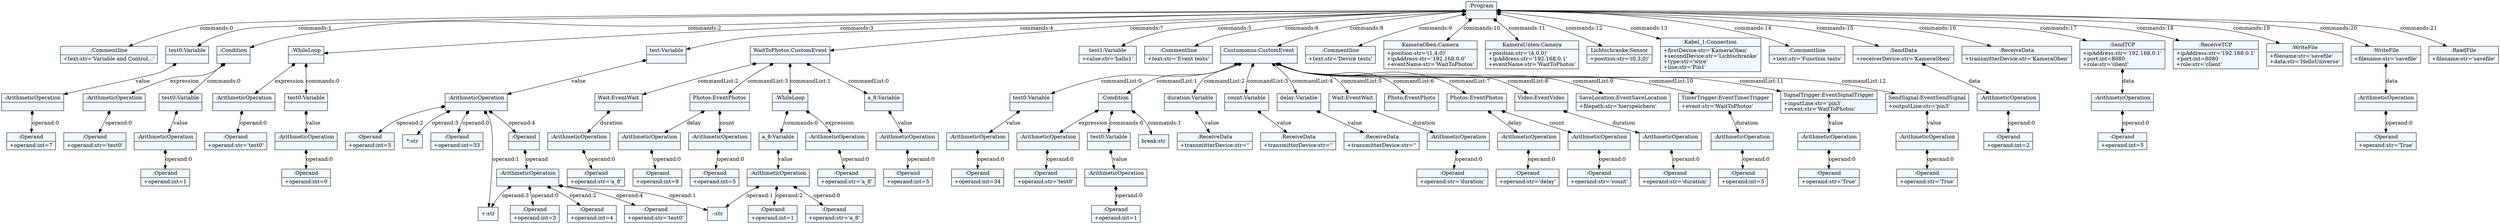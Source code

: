 
    digraph textX {
    fontname = "Bitstream Vera Sans"
    fontsize = 8
    node[
        shape=record,
        style=filled,
        fillcolor=aliceblue
    ]
    nodesep = 0.3
    edge[dir=black,arrowtail=empty]


2934826584736 -> 2934826582768 [label="commands:0" arrowtail=diamond dir=both]
2934826582768[label="{:Commentline|+text:str='Variable and Control...'\l}"]
2934826584736 -> 2934826597072 [label="commands:1" arrowtail=diamond dir=both]
2934826597072 -> 2934826582144 [label="value" arrowtail=diamond dir=both]
2934826582144 -> 2934826590496 [label="operand:0" arrowtail=diamond dir=both]
2934826590496[label="{:Operand|+operand:int=7\l}"]
2934826582144[label="{:ArithmeticOperation|}"]
2934826597072[label="{test0:Variable|}"]
2934826584736 -> 2934826589920 [label="commands:2" arrowtail=diamond dir=both]
2934826589920 -> 2934826590352 [label="expression" arrowtail=diamond dir=both]
2934826590352 -> 2934826583104 [label="operand:0" arrowtail=diamond dir=both]
2934826583104[label="{:Operand|+operand:str='test0'\l}"]
2934826590352[label="{:ArithmeticOperation|}"]
2934826589920 -> 2934826590592 [label="commands:0" arrowtail=diamond dir=both]
2934826590592 -> 2934826585168 [label="value" arrowtail=diamond dir=both]
2934826585168 -> 2934826583680 [label="operand:0" arrowtail=diamond dir=both]
2934826583680[label="{:Operand|+operand:int=1\l}"]
2934826585168[label="{:ArithmeticOperation|}"]
2934826590592[label="{test0:Variable|}"]
2934826589920[label="{:Condition|}"]
2934826584736 -> 2934826585120 [label="commands:3" arrowtail=diamond dir=both]
2934826585120 -> 2934826590736 [label="expression" arrowtail=diamond dir=both]
2934826590736 -> 2934826591984 [label="operand:0" arrowtail=diamond dir=both]
2934826591984[label="{:Operand|+operand:str='test0'\l}"]
2934826590736[label="{:ArithmeticOperation|}"]
2934826585120 -> 2934826591696 [label="commands:0" arrowtail=diamond dir=both]
2934826591696 -> 2934826585216 [label="value" arrowtail=diamond dir=both]
2934826585216 -> 2934826593616 [label="operand:0" arrowtail=diamond dir=both]
2934826593616[label="{:Operand|+operand:int=0\l}"]
2934826585216[label="{:ArithmeticOperation|}"]
2934826591696[label="{test0:Variable|}"]
2934826585120[label="{:WhileLoop|}"]
2934826584736 -> 2934793769216 [label="commands:4" arrowtail=diamond dir=both]
2934793769216 -> 2934826584928 [label="value" arrowtail=diamond dir=both]
2934826584928 -> 2934826593184 [label="operand:0" arrowtail=diamond dir=both]
2934826593184[label="{:Operand|+operand:int=33\l}"]
2934826584928 -> "+:str" [label="operand:1" arrowtail=diamond dir=both]
2934826584928 -> 2934826585504 [label="operand:2" arrowtail=diamond dir=both]
2934826585504[label="{:Operand|+operand:int=5\l}"]
2934826584928 -> "*:str" [label="operand:3" arrowtail=diamond dir=both]
2934826584928 -> 2934826594432 [label="operand:4" arrowtail=diamond dir=both]
2934826594432 -> 2934826587232 [label="operand" arrowtail=diamond dir=both]
2934826587232 -> 2934826589056 [label="operand:0" arrowtail=diamond dir=both]
2934826589056[label="{:Operand|+operand:int=3\l}"]
2934826587232 -> "-:str" [label="operand:1" arrowtail=diamond dir=both]
2934826587232 -> 2934826595776 [label="operand:2" arrowtail=diamond dir=both]
2934826595776[label="{:Operand|+operand:int=4\l}"]
2934826587232 -> "+:str" [label="operand:3" arrowtail=diamond dir=both]
2934826587232 -> 2934826595728 [label="operand:4" arrowtail=diamond dir=both]
2934826595728[label="{:Operand|+operand:str='test0'\l}"]
2934826587232[label="{:ArithmeticOperation|}"]
2934826594432[label="{:Operand|}"]
2934826584928[label="{:ArithmeticOperation|}"]
2934793769216[label="{test:Variable|}"]
2934826584736 -> 2934826582816 [label="commands:5" arrowtail=diamond dir=both]
2934826582816[label="{test1:Variable|+value:str='hallo1'\l}"]
2934826584736 -> 2934826589632 [label="commands:6" arrowtail=diamond dir=both]
2934826589632[label="{:Commentline|+text:str='Event tests'\l}"]
2934826584736 -> 2934826593568 [label="commands:7" arrowtail=diamond dir=both]
2934826593568 -> 2934826595872 [label="commandList:0" arrowtail=diamond dir=both]
2934826595872 -> 2934826587808 [label="value" arrowtail=diamond dir=both]
2934826587808 -> 2934826588384 [label="operand:0" arrowtail=diamond dir=both]
2934826588384[label="{:Operand|+operand:int=5\l}"]
2934826587808[label="{:ArithmeticOperation|}"]
2934826595872[label="{a_8:Variable|}"]
2934826593568 -> 2934826595104 [label="commandList:1" arrowtail=diamond dir=both]
2934826595104 -> 2934826595536 [label="expression" arrowtail=diamond dir=both]
2934826595536 -> 2934826598128 [label="operand:0" arrowtail=diamond dir=both]
2934826598128[label="{:Operand|+operand:str='a_8'\l}"]
2934826595536[label="{:ArithmeticOperation|}"]
2934826595104 -> 2934826596832 [label="commands:0" arrowtail=diamond dir=both]
2934826596832 -> 2934826587952 [label="value" arrowtail=diamond dir=both]
2934826587952 -> 2934826583152 [label="operand:0" arrowtail=diamond dir=both]
2934826583152[label="{:Operand|+operand:str='a_8'\l}"]
2934826587952 -> "-:str" [label="operand:1" arrowtail=diamond dir=both]
2934826587952 -> 2934826583920 [label="operand:2" arrowtail=diamond dir=both]
2934826583920[label="{:Operand|+operand:int=1\l}"]
2934826587952[label="{:ArithmeticOperation|}"]
2934826596832[label="{a_8:Variable|}"]
2934826595104[label="{:WhileLoop|}"]
2934826593568 -> 2934826595824 [label="commandList:2" arrowtail=diamond dir=both]
2934826595824 -> 2934826589728 [label="duration" arrowtail=diamond dir=both]
2934826589728 -> 2934826594096 [label="operand:0" arrowtail=diamond dir=both]
2934826594096[label="{:Operand|+operand:str='a_8'\l}"]
2934826589728[label="{:ArithmeticOperation|}"]
2934826595824[label="{Wait:EventWait|}"]
2934826593568 -> 2934826595920 [label="commandList:3" arrowtail=diamond dir=both]
2934826595920 -> 2934826597360 [label="count" arrowtail=diamond dir=both]
2934826597360 -> 2934826598176 [label="operand:0" arrowtail=diamond dir=both]
2934826598176[label="{:Operand|+operand:int=5\l}"]
2934826597360[label="{:ArithmeticOperation|}"]
2934826595920 -> 2934826588096 [label="delay" arrowtail=diamond dir=both]
2934826588096 -> 2934826595680 [label="operand:0" arrowtail=diamond dir=both]
2934826595680[label="{:Operand|+operand:int=9\l}"]
2934826588096[label="{:ArithmeticOperation|}"]
2934826595920[label="{Photos:EventPhotos|}"]
2934826593568[label="{WaitToPhotos:CustomEvent|}"]
2934826584736 -> 2934826587136 [label="commands:8" arrowtail=diamond dir=both]
2934826587136 -> 2934826597120 [label="commandList:0" arrowtail=diamond dir=both]
2934826597120 -> 2934826596064 [label="value" arrowtail=diamond dir=both]
2934826596064 -> 2934826485040 [label="operand:0" arrowtail=diamond dir=both]
2934826485040[label="{:Operand|+operand:int=34\l}"]
2934826596064[label="{:ArithmeticOperation|}"]
2934826597120[label="{test0:Variable|}"]
2934826587136 -> 2934826588672 [label="commandList:1" arrowtail=diamond dir=both]
2934826588672 -> 2934785549200 [label="expression" arrowtail=diamond dir=both]
2934785549200 -> 2934826484752 [label="operand:0" arrowtail=diamond dir=both]
2934826484752[label="{:Operand|+operand:str='test0'\l}"]
2934785549200[label="{:ArithmeticOperation|}"]
2934826588672 -> 2934826494448 [label="commands:0" arrowtail=diamond dir=both]
2934826494448 -> 2934826495552 [label="value" arrowtail=diamond dir=both]
2934826495552 -> 2934826493248 [label="operand:0" arrowtail=diamond dir=both]
2934826493248[label="{:Operand|+operand:int=1\l}"]
2934826495552[label="{:ArithmeticOperation|}"]
2934826494448[label="{test0:Variable|}"]
2934826588672 -> "break:str" [label="commands:1" arrowtail=diamond dir=both]
2934826588672[label="{:Condition|}"]
2934826587136 -> 2934826586416 [label="commandList:2" arrowtail=diamond dir=both]
2934826586416 -> 2934826493056 [label="value" arrowtail=diamond dir=both]
2934826493056[label="{:ReceiveData|+transmitterDevice:str=''\l}"]
2934826586416[label="{duration:Variable|}"]
2934826587136 -> 2934826485904 [label="commandList:3" arrowtail=diamond dir=both]
2934826485904 -> 2934826484944 [label="value" arrowtail=diamond dir=both]
2934826484944[label="{:ReceiveData|+transmitterDevice:str=''\l}"]
2934826485904[label="{count:Variable|}"]
2934826587136 -> 2934826491280 [label="commandList:4" arrowtail=diamond dir=both]
2934826491280 -> 2934826484560 [label="value" arrowtail=diamond dir=both]
2934826484560[label="{:ReceiveData|+transmitterDevice:str=''\l}"]
2934826491280[label="{delay:Variable|}"]
2934826587136 -> 2934826484848 [label="commandList:5" arrowtail=diamond dir=both]
2934826484848 -> 2934826484656 [label="duration" arrowtail=diamond dir=both]
2934826484656 -> 2934826491616 [label="operand:0" arrowtail=diamond dir=both]
2934826491616[label="{:Operand|+operand:str='duration'\l}"]
2934826484656[label="{:ArithmeticOperation|}"]
2934826484848[label="{Wait:EventWait|}"]
2934826587136 -> 2934826483984 [label="commandList:6" arrowtail=diamond dir=both]
2934826483984[label="{Photo:EventPhoto|}"]
2934826587136 -> 2934826492288 [label="commandList:7" arrowtail=diamond dir=both]
2934826492288 -> 2934826485808 [label="count" arrowtail=diamond dir=both]
2934826485808 -> 2934826493392 [label="operand:0" arrowtail=diamond dir=both]
2934826493392[label="{:Operand|+operand:str='count'\l}"]
2934826485808[label="{:ArithmeticOperation|}"]
2934826492288 -> 2934826493008 [label="delay" arrowtail=diamond dir=both]
2934826493008 -> 2934826489168 [label="operand:0" arrowtail=diamond dir=both]
2934826489168[label="{:Operand|+operand:str='delay'\l}"]
2934826493008[label="{:ArithmeticOperation|}"]
2934826492288[label="{Photos:EventPhotos|}"]
2934826587136 -> 2934826497616 [label="commandList:8" arrowtail=diamond dir=both]
2934826497616 -> 2934826499200 [label="duration" arrowtail=diamond dir=both]
2934826499200 -> 2934826483936 [label="operand:0" arrowtail=diamond dir=both]
2934826483936[label="{:Operand|+operand:str='duration'\l}"]
2934826499200[label="{:ArithmeticOperation|}"]
2934826497616[label="{Video:EventVideo|}"]
2934826587136 -> 2934826487104 [label="commandList:9" arrowtail=diamond dir=both]
2934826487104[label="{SaveLocation:EventSaveLocation|+filepath:str='hierspeichern'\l}"]
2934826587136 -> 2934826489264 [label="commandList:10" arrowtail=diamond dir=both]
2934826489264 -> 2934826497904 [label="duration" arrowtail=diamond dir=both]
2934826497904 -> 2934826495888 [label="operand:0" arrowtail=diamond dir=both]
2934826495888[label="{:Operand|+operand:int=5\l}"]
2934826497904[label="{:ArithmeticOperation|}"]
2934826489264[label="{TimerTrigger:EventTimerTrigger|+event:str='WaitToPhotos'\l}"]
2934826587136 -> 2934826590448 [label="commandList:11" arrowtail=diamond dir=both]
2934826590448 -> 2934826485136 [label="value" arrowtail=diamond dir=both]
2934826485136 -> 2934826491904 [label="operand:0" arrowtail=diamond dir=both]
2934826491904[label="{:Operand|+operand:str='True'\l}"]
2934826485136[label="{:ArithmeticOperation|}"]
2934826590448[label="{SignalTrigger:EventSignalTrigger|+inputLine:str='pin3'\l+event:str='WaitToPhotos'\l}"]
2934826587136 -> 2934826486528 [label="commandList:12" arrowtail=diamond dir=both]
2934826486528 -> 2934826492240 [label="value" arrowtail=diamond dir=both]
2934826492240 -> 2934826487728 [label="operand:0" arrowtail=diamond dir=both]
2934826487728[label="{:Operand|+operand:str='True'\l}"]
2934826492240[label="{:ArithmeticOperation|}"]
2934826486528[label="{SendSignal:EventSendSignal|+outputLine:str='pin3'\l}"]
2934826587136[label="{Custumonus:CustomEvent|}"]
2934826584736 -> 2934826586848 [label="commands:9" arrowtail=diamond dir=both]
2934826586848[label="{:Commentline|+text:str='Device tests'\l}"]
2934826584736 -> 2934826595152 [label="commands:10" arrowtail=diamond dir=both]
2934826595152[label="{KameraOben:Camera|+position:str='(1,4,0)'\l+ipAddress:str='192.168.0.0'\l+eventName:str='WaitToPhotos'\l}"]
2934826584736 -> 2934826488064 [label="commands:11" arrowtail=diamond dir=both]
2934826488064[label="{KameraUnten:Camera|+position:str='(4,0,0)'\l+ipAddress:str='192.168.0.1'\l+eventName:str='WaitToPhotos'\l}"]
2934826584736 -> 2934826491568 [label="commands:12" arrowtail=diamond dir=both]
2934826491568[label="{Lichtschranke:Sensor|+position:str='(0,3,0)'\l}"]
2934826584736 -> 2934825794112 [label="commands:13" arrowtail=diamond dir=both]
2934825794112[label="{Kabel_1:Connection|+firstDevice:str='KameraOben'\l+secondDevice:str='Lichtschranke'\l+type:str='wire'\l+line:str='Pin1'\l}"]
2934826584736 -> 2934826487056 [label="commands:14" arrowtail=diamond dir=both]
2934826487056[label="{:Commentline|+text:str='Function tests'\l}"]
2934826584736 -> 2934826483888 [label="commands:15" arrowtail=diamond dir=both]
2934826483888 -> 2934826485856 [label="data" arrowtail=diamond dir=both]
2934826485856 -> 2934826488832 [label="operand:0" arrowtail=diamond dir=both]
2934826488832[label="{:Operand|+operand:int=2\l}"]
2934826485856[label="{:ArithmeticOperation|}"]
2934826483888[label="{:SendData|+receiverDevice:str='KameraOben'\l}"]
2934826584736 -> 2934826491952 [label="commands:16" arrowtail=diamond dir=both]
2934826491952[label="{:ReceiveData|+transmitterDevice:str='KameraOben'\l}"]
2934826584736 -> 2934826483792 [label="commands:17" arrowtail=diamond dir=both]
2934826483792 -> 2934826494064 [label="data" arrowtail=diamond dir=both]
2934826494064 -> 2934826487920 [label="operand:0" arrowtail=diamond dir=both]
2934826487920[label="{:Operand|+operand:int=5\l}"]
2934826494064[label="{:ArithmeticOperation|}"]
2934826483792[label="{:SendTCP|+ipAddress:str='192.168.0.1'\l+port:int=8080\l+role:str='client'\l}"]
2934826584736 -> 2934787424720 [label="commands:18" arrowtail=diamond dir=both]
2934787424720[label="{:ReceiveTCP|+ipAddress:str='192.168.0.1'\l+port:int=8080\l+role:str='client'\l}"]
2934826584736 -> 2934826488304 [label="commands:19" arrowtail=diamond dir=both]
2934826488304[label="{:WriteFile|+filename:str='savefile'\l+data:str='HelloUniverse'\l}"]
2934826584736 -> 2934826490608 [label="commands:20" arrowtail=diamond dir=both]
2934826490608 -> 2934826490416 [label="data" arrowtail=diamond dir=both]
2934826490416 -> 2934826492480 [label="operand:0" arrowtail=diamond dir=both]
2934826492480[label="{:Operand|+operand:str='True'\l}"]
2934826490416[label="{:ArithmeticOperation|}"]
2934826490608[label="{:WriteFile|+filename:str='savefile'\l}"]
2934826584736 -> 2934826488976 [label="commands:21" arrowtail=diamond dir=both]
2934826488976[label="{:ReadFile|+filename:str='savefile'\l}"]
2934826584736[label="{:Program|}"]

}
